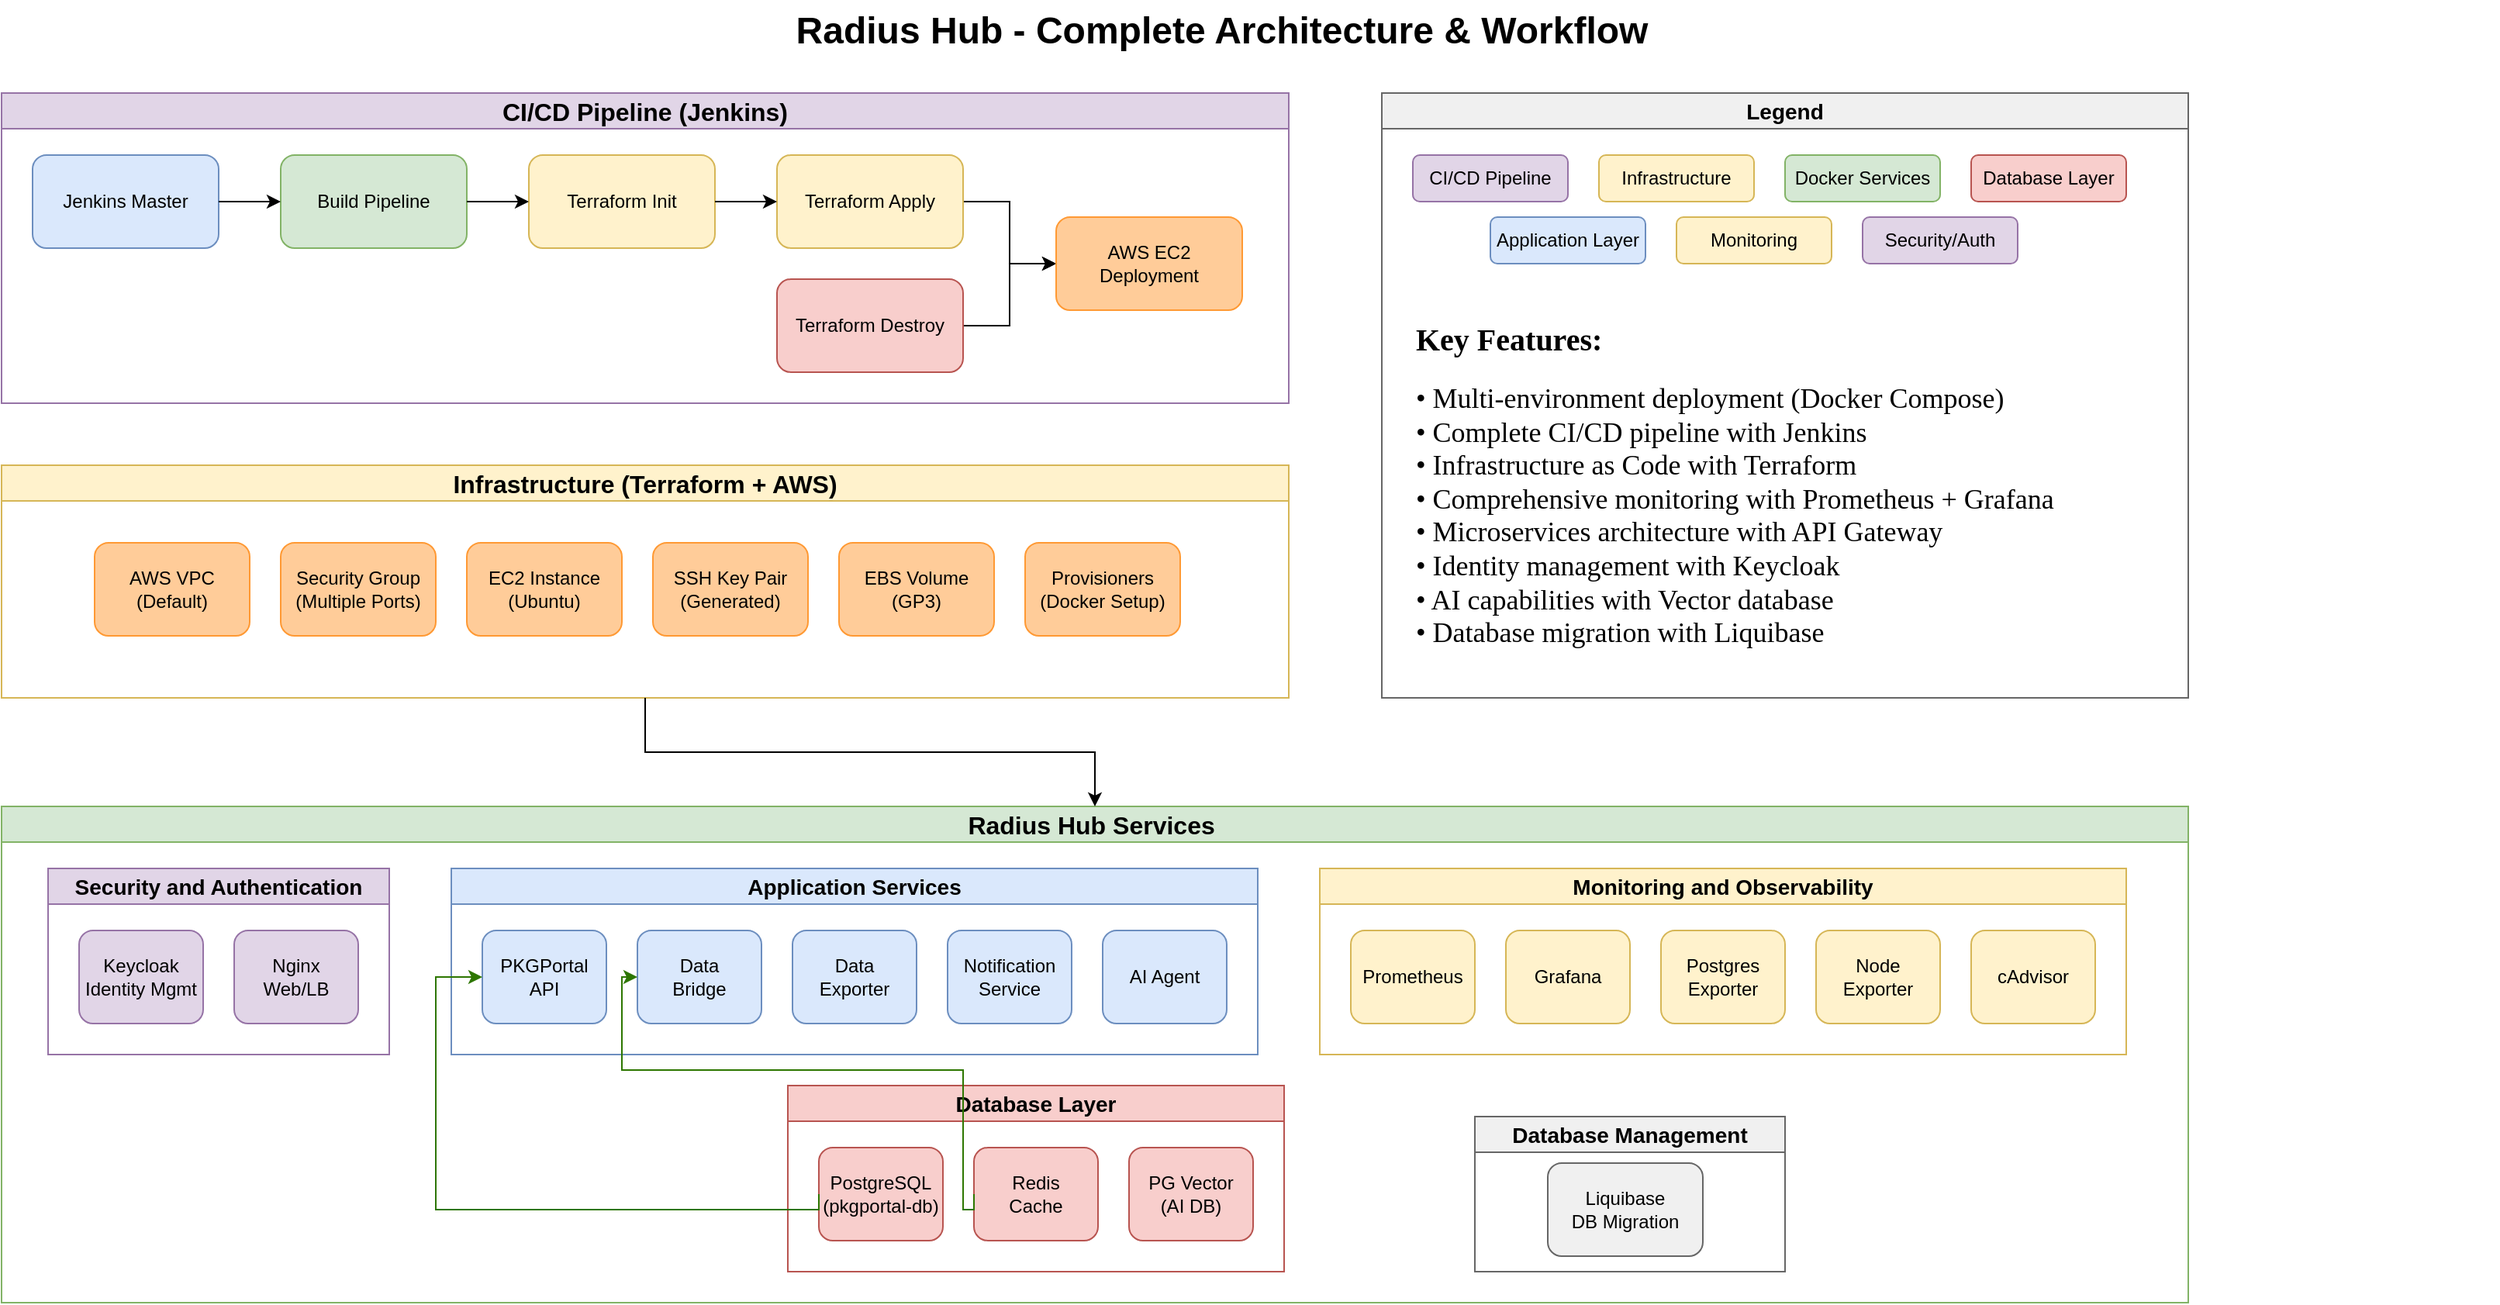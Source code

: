 <mxfile version="28.2.3">
  <diagram name="PKGPortal Architecture" id="pkgportal-arch">
    <mxGraphModel dx="1713" dy="768" grid="1" gridSize="10" guides="1" tooltips="1" connect="1" arrows="1" fold="1" page="1" pageScale="1" pageWidth="1654" pageHeight="2336" math="0" shadow="0">
      <root>
        <mxCell id="0" />
        <mxCell id="1" parent="0" />
        <mxCell id="title" value="Radius Hub - Complete Architecture &amp;amp; Workflow" style="text;html=1;strokeColor=none;fillColor=none;align=center;verticalAlign=middle;whiteSpace=wrap;rounded=0;fontSize=24;fontStyle=1;" parent="1" vertex="1">
          <mxGeometry x="647" y="80" width="600" height="40" as="geometry" />
        </mxCell>
        <mxCell id="cicd-section" value="CI/CD Pipeline (Jenkins)" style="swimlane;whiteSpace=wrap;html=1;fontSize=16;fontStyle=1;fillColor=#e1d5e7;strokeColor=#9673a6;" parent="1" vertex="1">
          <mxGeometry x="160" y="140" width="830" height="200" as="geometry" />
        </mxCell>
        <mxCell id="jenkins" value="Jenkins Master" style="rounded=1;whiteSpace=wrap;html=1;fillColor=#dae8fc;strokeColor=#6c8ebf;" parent="cicd-section" vertex="1">
          <mxGeometry x="20" y="40" width="120" height="60" as="geometry" />
        </mxCell>
        <mxCell id="jenkins-build" value="Build Pipeline" style="rounded=1;whiteSpace=wrap;html=1;fillColor=#d5e8d4;strokeColor=#82b366;" parent="cicd-section" vertex="1">
          <mxGeometry x="180" y="40" width="120" height="60" as="geometry" />
        </mxCell>
        <mxCell id="XSibBDz9VZaifGYWfs45-2" value="" style="edgeStyle=orthogonalEdgeStyle;rounded=0;orthogonalLoop=1;jettySize=auto;html=1;" edge="1" parent="cicd-section" source="jenkins-destroy" target="aws-deploy">
          <mxGeometry relative="1" as="geometry" />
        </mxCell>
        <mxCell id="jenkins-destroy" value="Terraform Destroy" style="rounded=1;whiteSpace=wrap;html=1;fillColor=#f8cecc;strokeColor=#b85450;" parent="cicd-section" vertex="1">
          <mxGeometry x="500" y="120" width="120" height="60" as="geometry" />
        </mxCell>
        <mxCell id="terraform-init" value="Terraform Init" style="rounded=1;whiteSpace=wrap;html=1;fillColor=#fff2cc;strokeColor=#d6b656;" parent="cicd-section" vertex="1">
          <mxGeometry x="340" y="40" width="120" height="60" as="geometry" />
        </mxCell>
        <mxCell id="XSibBDz9VZaifGYWfs45-3" value="" style="edgeStyle=orthogonalEdgeStyle;rounded=0;orthogonalLoop=1;jettySize=auto;html=1;" edge="1" parent="cicd-section" source="terraform-apply" target="aws-deploy">
          <mxGeometry relative="1" as="geometry" />
        </mxCell>
        <mxCell id="terraform-apply" value="Terraform Apply" style="rounded=1;whiteSpace=wrap;html=1;fillColor=#fff2cc;strokeColor=#d6b656;" parent="cicd-section" vertex="1">
          <mxGeometry x="500" y="40" width="120" height="60" as="geometry" />
        </mxCell>
        <mxCell id="aws-deploy" value="AWS EC2 Deployment" style="rounded=1;whiteSpace=wrap;html=1;fillColor=#ffcc99;strokeColor=#ff9933;" parent="cicd-section" vertex="1">
          <mxGeometry x="680" y="80" width="120" height="60" as="geometry" />
        </mxCell>
        <mxCell id="infra-section" value="Infrastructure (Terraform + AWS)" style="swimlane;whiteSpace=wrap;html=1;fontSize=16;fontStyle=1;fillColor=#fff2cc;strokeColor=#d6b656;" parent="1" vertex="1">
          <mxGeometry x="160" y="380" width="830" height="150" as="geometry" />
        </mxCell>
        <mxCell id="aws-vpc" value="AWS VPC&#xa;(Default)" style="rounded=1;whiteSpace=wrap;html=1;fillColor=#ffcc99;strokeColor=#ff9933;" parent="infra-section" vertex="1">
          <mxGeometry x="60" y="50" width="100" height="60" as="geometry" />
        </mxCell>
        <mxCell id="security-group" value="Security Group&#xa;(Multiple Ports)" style="rounded=1;whiteSpace=wrap;html=1;fillColor=#ffcc99;strokeColor=#ff9933;" parent="infra-section" vertex="1">
          <mxGeometry x="180" y="50" width="100" height="60" as="geometry" />
        </mxCell>
        <mxCell id="ec2-instance" value="EC2 Instance&#xa;(Ubuntu)" style="rounded=1;whiteSpace=wrap;html=1;fillColor=#ffcc99;strokeColor=#ff9933;" parent="infra-section" vertex="1">
          <mxGeometry x="300" y="50" width="100" height="60" as="geometry" />
        </mxCell>
        <mxCell id="ssh-key" value="SSH Key Pair&#xa;(Generated)" style="rounded=1;whiteSpace=wrap;html=1;fillColor=#ffcc99;strokeColor=#ff9933;" parent="infra-section" vertex="1">
          <mxGeometry x="420" y="50" width="100" height="60" as="geometry" />
        </mxCell>
        <mxCell id="ebs-volume" value="EBS Volume&#xa;(GP3)" style="rounded=1;whiteSpace=wrap;html=1;fillColor=#ffcc99;strokeColor=#ff9933;" parent="infra-section" vertex="1">
          <mxGeometry x="540" y="50" width="100" height="60" as="geometry" />
        </mxCell>
        <mxCell id="provisioners" value="Provisioners&#xa;(Docker Setup)" style="rounded=1;whiteSpace=wrap;html=1;fillColor=#ffcc99;strokeColor=#ff9933;" parent="infra-section" vertex="1">
          <mxGeometry x="660" y="50" width="100" height="60" as="geometry" />
        </mxCell>
        <mxCell id="docker-section" value="Radius Hub Services&amp;nbsp;" style="swimlane;whiteSpace=wrap;html=1;fontSize=16;fontStyle=1;fillColor=#d5e8d4;strokeColor=#82b366;" parent="1" vertex="1">
          <mxGeometry x="160" y="600" width="1410" height="320" as="geometry" />
        </mxCell>
        <mxCell id="db-layer" value="Database Layer" style="swimlane;whiteSpace=wrap;html=1;fontSize=14;fontStyle=1;fillColor=#f8cecc;strokeColor=#b85450;" parent="docker-section" vertex="1">
          <mxGeometry x="507" y="180" width="320" height="120" as="geometry" />
        </mxCell>
        <mxCell id="postgres-db" value="PostgreSQL&#xa;(pkgportal-db)" style="rounded=1;whiteSpace=wrap;html=1;fillColor=#f8cecc;strokeColor=#b85450;" parent="db-layer" vertex="1">
          <mxGeometry x="20" y="40" width="80" height="60" as="geometry" />
        </mxCell>
        <mxCell id="redis" value="Redis&#xa;Cache" style="rounded=1;whiteSpace=wrap;html=1;fillColor=#f8cecc;strokeColor=#b85450;" parent="db-layer" vertex="1">
          <mxGeometry x="120" y="40" width="80" height="60" as="geometry" />
        </mxCell>
        <mxCell id="pg-vector" value="PG Vector&#xa;(AI DB)" style="rounded=1;whiteSpace=wrap;html=1;fillColor=#f8cecc;strokeColor=#b85450;" parent="db-layer" vertex="1">
          <mxGeometry x="220" y="40" width="80" height="60" as="geometry" />
        </mxCell>
        <mxCell id="app-layer" value="Application Services" style="swimlane;whiteSpace=wrap;html=1;fontSize=14;fontStyle=1;fillColor=#dae8fc;strokeColor=#6c8ebf;" parent="docker-section" vertex="1">
          <mxGeometry x="290" y="40" width="520" height="120" as="geometry" />
        </mxCell>
        <mxCell id="api" value="PKGPortal&#xa;API" style="rounded=1;whiteSpace=wrap;html=1;fillColor=#dae8fc;strokeColor=#6c8ebf;" parent="app-layer" vertex="1">
          <mxGeometry x="20" y="40" width="80" height="60" as="geometry" />
        </mxCell>
        <mxCell id="databridge" value="Data&#xa;Bridge" style="rounded=1;whiteSpace=wrap;html=1;fillColor=#dae8fc;strokeColor=#6c8ebf;" parent="app-layer" vertex="1">
          <mxGeometry x="120" y="40" width="80" height="60" as="geometry" />
        </mxCell>
        <mxCell id="dataexporter" value="Data&#xa;Exporter" style="rounded=1;whiteSpace=wrap;html=1;fillColor=#dae8fc;strokeColor=#6c8ebf;" parent="app-layer" vertex="1">
          <mxGeometry x="220" y="40" width="80" height="60" as="geometry" />
        </mxCell>
        <mxCell id="notification" value="Notification&#xa;Service" style="rounded=1;whiteSpace=wrap;html=1;fillColor=#dae8fc;strokeColor=#6c8ebf;" parent="app-layer" vertex="1">
          <mxGeometry x="320" y="40" width="80" height="60" as="geometry" />
        </mxCell>
        <mxCell id="ai-agent" value="AI Agent" style="rounded=1;whiteSpace=wrap;html=1;fillColor=#dae8fc;strokeColor=#6c8ebf;" parent="app-layer" vertex="1">
          <mxGeometry x="420" y="40" width="80" height="60" as="geometry" />
        </mxCell>
        <mxCell id="monitoring-layer" value="Monitoring and Observability" style="swimlane;whiteSpace=wrap;html=1;fontSize=14;fontStyle=1;fillColor=#fff2cc;strokeColor=#d6b656;" parent="docker-section" vertex="1">
          <mxGeometry x="850" y="40" width="520" height="120" as="geometry" />
        </mxCell>
        <mxCell id="prometheus" value="Prometheus" style="rounded=1;whiteSpace=wrap;html=1;fillColor=#fff2cc;strokeColor=#d6b656;" parent="monitoring-layer" vertex="1">
          <mxGeometry x="20" y="40" width="80" height="60" as="geometry" />
        </mxCell>
        <mxCell id="grafana" value="Grafana" style="rounded=1;whiteSpace=wrap;html=1;fillColor=#fff2cc;strokeColor=#d6b656;" parent="monitoring-layer" vertex="1">
          <mxGeometry x="120" y="40" width="80" height="60" as="geometry" />
        </mxCell>
        <mxCell id="postgres-exporter" value="Postgres&#xa;Exporter" style="rounded=1;whiteSpace=wrap;html=1;fillColor=#fff2cc;strokeColor=#d6b656;" parent="monitoring-layer" vertex="1">
          <mxGeometry x="220" y="40" width="80" height="60" as="geometry" />
        </mxCell>
        <mxCell id="node-exporter" value="Node&#xa;Exporter" style="rounded=1;whiteSpace=wrap;html=1;fillColor=#fff2cc;strokeColor=#d6b656;" parent="monitoring-layer" vertex="1">
          <mxGeometry x="320" y="40" width="80" height="60" as="geometry" />
        </mxCell>
        <mxCell id="cadvisor" value="cAdvisor" style="rounded=1;whiteSpace=wrap;html=1;fillColor=#fff2cc;strokeColor=#d6b656;" parent="monitoring-layer" vertex="1">
          <mxGeometry x="420" y="40" width="80" height="60" as="geometry" />
        </mxCell>
        <mxCell id="db-mgmt" value="Database Management" style="swimlane;whiteSpace=wrap;html=1;fontSize=14;fontStyle=1;fillColor=#f0f0f0;strokeColor=#666666;" parent="docker-section" vertex="1">
          <mxGeometry x="950" y="200" width="200" height="100" as="geometry" />
        </mxCell>
        <mxCell id="liquibase" value="Liquibase&#xa;DB Migration" style="rounded=1;whiteSpace=wrap;html=1;fillColor=#f0f0f0;strokeColor=#666666;" parent="db-mgmt" vertex="1">
          <mxGeometry x="47" y="30" width="100" height="60" as="geometry" />
        </mxCell>
        <mxCell id="XSibBDz9VZaifGYWfs45-5" style="edgeStyle=orthogonalEdgeStyle;rounded=0;orthogonalLoop=1;jettySize=auto;html=1;exitX=0;exitY=0.5;exitDx=0;exitDy=0;entryX=0;entryY=0.5;entryDx=0;entryDy=0;fillColor=#60a917;strokeColor=#2D7600;" edge="1" parent="docker-section" source="postgres-db" target="api">
          <mxGeometry relative="1" as="geometry">
            <mxPoint x="10" y="110" as="targetPoint" />
            <Array as="points">
              <mxPoint x="527" y="260" />
              <mxPoint x="280" y="260" />
              <mxPoint x="280" y="110" />
            </Array>
          </mxGeometry>
        </mxCell>
        <mxCell id="XSibBDz9VZaifGYWfs45-6" style="edgeStyle=orthogonalEdgeStyle;rounded=0;orthogonalLoop=1;jettySize=auto;html=1;exitX=0;exitY=0.5;exitDx=0;exitDy=0;entryX=0;entryY=0.5;entryDx=0;entryDy=0;fillColor=#60a917;strokeColor=#2D7600;" edge="1" parent="docker-section" source="redis" target="databridge">
          <mxGeometry relative="1" as="geometry">
            <Array as="points">
              <mxPoint x="627" y="260" />
              <mxPoint x="620" y="260" />
              <mxPoint x="620" y="170" />
              <mxPoint x="400" y="170" />
              <mxPoint x="400" y="110" />
            </Array>
          </mxGeometry>
        </mxCell>
        <mxCell id="auth-layer" value="Security and Authentication" style="swimlane;whiteSpace=wrap;html=1;fontSize=14;fontStyle=1;fillColor=#e1d5e7;strokeColor=#9673a6;" parent="docker-section" vertex="1">
          <mxGeometry x="30" y="40" width="220" height="120" as="geometry" />
        </mxCell>
        <mxCell id="keycloak" value="Keycloak&#xa;Identity Mgmt" style="rounded=1;whiteSpace=wrap;html=1;fillColor=#e1d5e7;strokeColor=#9673a6;" parent="auth-layer" vertex="1">
          <mxGeometry x="20" y="40" width="80" height="60" as="geometry" />
        </mxCell>
        <mxCell id="nginx" value="Nginx&#xa;Web/LB" style="rounded=1;whiteSpace=wrap;html=1;fillColor=#e1d5e7;strokeColor=#9673a6;" parent="auth-layer" vertex="1">
          <mxGeometry x="120" y="40" width="80" height="60" as="geometry" />
        </mxCell>
        <mxCell id="arrow1" style="edgeStyle=orthogonalEdgeStyle;rounded=0;orthogonalLoop=1;jettySize=auto;html=1;exitX=1;exitY=0.5;exitDx=0;exitDy=0;entryX=0;entryY=0.5;entryDx=0;entryDy=0;" parent="1" source="jenkins" target="jenkins-build" edge="1">
          <mxGeometry relative="1" as="geometry" />
        </mxCell>
        <mxCell id="arrow2" style="edgeStyle=orthogonalEdgeStyle;rounded=0;orthogonalLoop=1;jettySize=auto;html=1;exitX=1;exitY=0.5;exitDx=0;exitDy=0;entryX=0;entryY=0.5;entryDx=0;entryDy=0;" parent="1" source="jenkins-build" target="terraform-init" edge="1">
          <mxGeometry relative="1" as="geometry" />
        </mxCell>
        <mxCell id="arrow3" style="edgeStyle=orthogonalEdgeStyle;rounded=0;orthogonalLoop=1;jettySize=auto;html=1;exitX=1;exitY=0.5;exitDx=0;exitDy=0;entryX=0;entryY=0.5;entryDx=0;entryDy=0;" parent="1" source="terraform-init" target="terraform-apply" edge="1">
          <mxGeometry relative="1" as="geometry" />
        </mxCell>
        <mxCell id="arrow4" style="edgeStyle=orthogonalEdgeStyle;rounded=0;orthogonalLoop=1;jettySize=auto;html=1;exitX=0.5;exitY=1;exitDx=0;exitDy=0;entryX=0.5;entryY=0;entryDx=0;entryDy=0;" parent="1" source="infra-section" target="docker-section" edge="1">
          <mxGeometry relative="1" as="geometry" />
        </mxCell>
        <mxCell id="legend" value="Legend" style="swimlane;whiteSpace=wrap;html=1;fontSize=14;fontStyle=1;fillColor=#f0f0f0;strokeColor=#666666;" parent="1" vertex="1">
          <mxGeometry x="1050" y="140" width="520" height="390" as="geometry" />
        </mxCell>
        <mxCell id="legend-cicd" value="CI/CD Pipeline" style="rounded=1;whiteSpace=wrap;html=1;fillColor=#e1d5e7;strokeColor=#9673a6;" parent="legend" vertex="1">
          <mxGeometry x="20" y="40" width="100" height="30" as="geometry" />
        </mxCell>
        <mxCell id="legend-infra" value="Infrastructure" style="rounded=1;whiteSpace=wrap;html=1;fillColor=#fff2cc;strokeColor=#d6b656;" parent="legend" vertex="1">
          <mxGeometry x="140" y="40" width="100" height="30" as="geometry" />
        </mxCell>
        <mxCell id="legend-docker" value="Docker Services" style="rounded=1;whiteSpace=wrap;html=1;fillColor=#d5e8d4;strokeColor=#82b366;" parent="legend" vertex="1">
          <mxGeometry x="260" y="40" width="100" height="30" as="geometry" />
        </mxCell>
        <mxCell id="legend-db" value="Database Layer" style="rounded=1;whiteSpace=wrap;html=1;fillColor=#f8cecc;strokeColor=#b85450;" parent="legend" vertex="1">
          <mxGeometry x="380" y="40" width="100" height="30" as="geometry" />
        </mxCell>
        <mxCell id="legend-app" value="Application Layer" style="rounded=1;whiteSpace=wrap;html=1;fillColor=#dae8fc;strokeColor=#6c8ebf;" parent="legend" vertex="1">
          <mxGeometry x="70" y="80" width="100" height="30" as="geometry" />
        </mxCell>
        <mxCell id="legend-monitoring" value="Monitoring" style="rounded=1;whiteSpace=wrap;html=1;fillColor=#fff2cc;strokeColor=#d6b656;" parent="legend" vertex="1">
          <mxGeometry x="190" y="80" width="100" height="30" as="geometry" />
        </mxCell>
        <mxCell id="legend-security" value="Security/Auth" style="rounded=1;whiteSpace=wrap;html=1;fillColor=#e1d5e7;strokeColor=#9673a6;" parent="legend" vertex="1">
          <mxGeometry x="310" y="80" width="100" height="30" as="geometry" />
        </mxCell>
        <mxCell id="features" value="&lt;font face=&quot;Times New Roman&quot; style=&quot;font-size: 20px;&quot;&gt;Key Features:&lt;/font&gt;" style="text;html=1;strokeColor=none;fillColor=none;align=left;verticalAlign=top;whiteSpace=wrap;rounded=0;fontSize=12;fontStyle=1;" parent="legend" vertex="1">
          <mxGeometry x="20" y="140" width="700" height="40" as="geometry" />
        </mxCell>
        <mxCell id="features-text" value="&lt;font face=&quot;Times New Roman&quot; style=&quot;font-size: 18px;&quot;&gt;• Multi-environment deployment (Docker Compose)&lt;br&gt;• Complete CI/CD pipeline with Jenkins&lt;br&gt;• Infrastructure as Code with Terraform&lt;br&gt;• Comprehensive monitoring with Prometheus + Grafana&lt;br&gt;• Microservices architecture with API Gateway&lt;br&gt;• Identity management with Keycloak&lt;br&gt;• AI capabilities with Vector database&lt;br&gt;• Database migration with Liquibase&lt;/font&gt;" style="text;html=1;strokeColor=none;fillColor=none;align=left;verticalAlign=top;whiteSpace=wrap;rounded=0;fontSize=10;" parent="legend" vertex="1">
          <mxGeometry x="20" y="180" width="700" height="65" as="geometry" />
        </mxCell>
      </root>
    </mxGraphModel>
  </diagram>
</mxfile>
